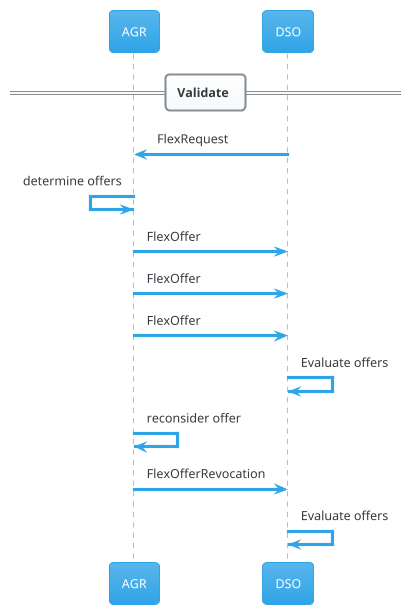 @startuml
!theme cerulean

== Validate ==
AGR <- DSO: FlexRequest
AGR <- AGR: determine offers
AGR -> DSO: FlexOffer
AGR -> DSO: FlexOffer
AGR -> DSO: FlexOffer
DSO -> DSO: Evaluate offers
AGR -> AGR: reconsider offer
AGR -> DSO: FlexOfferRevocation
DSO -> DSO: Evaluate offers

@enduml